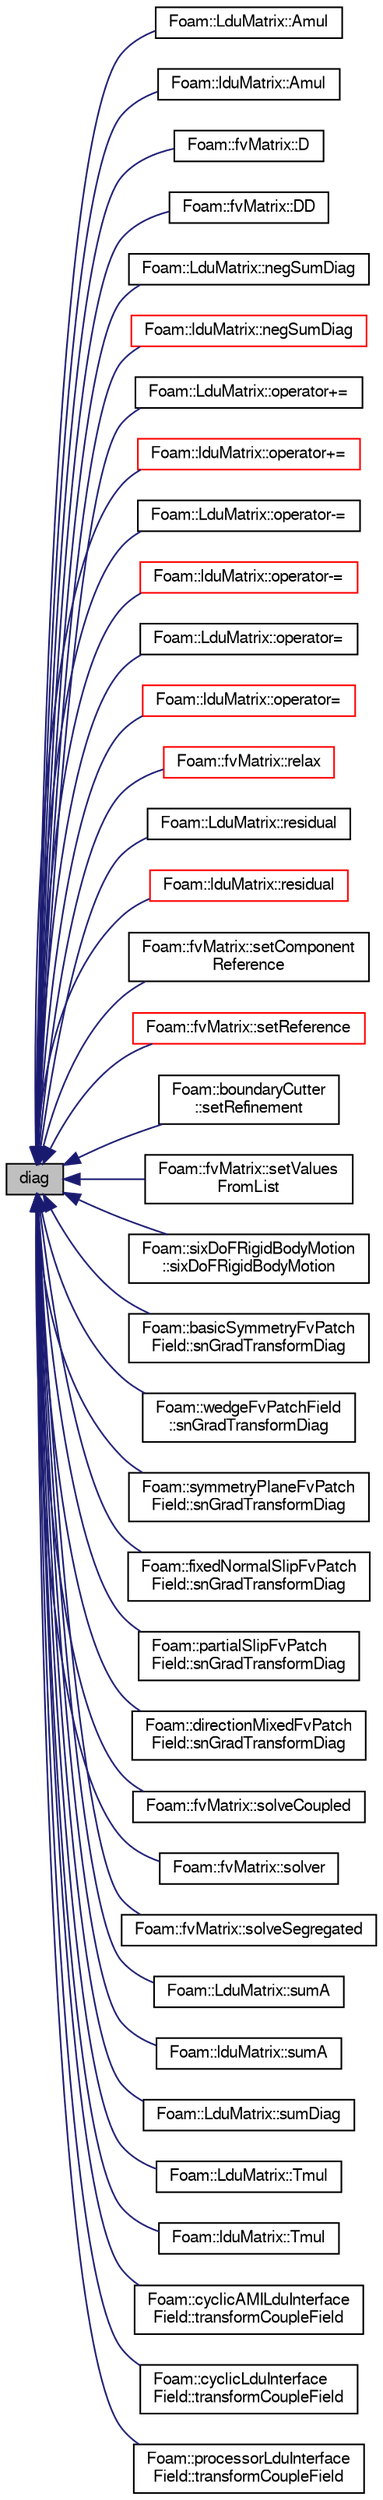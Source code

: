 digraph "diag"
{
  bgcolor="transparent";
  edge [fontname="FreeSans",fontsize="10",labelfontname="FreeSans",labelfontsize="10"];
  node [fontname="FreeSans",fontsize="10",shape=record];
  rankdir="LR";
  Node1 [label="diag",height=0.2,width=0.4,color="black", fillcolor="grey75", style="filled" fontcolor="black"];
  Node1 -> Node2 [dir="back",color="midnightblue",fontsize="10",style="solid",fontname="FreeSans"];
  Node2 [label="Foam::LduMatrix::Amul",height=0.2,width=0.4,color="black",URL="$a01246.html#a81dd19c1a558205dfb82faab2a2753c0",tooltip="Matrix multiplication. "];
  Node1 -> Node3 [dir="back",color="midnightblue",fontsize="10",style="solid",fontname="FreeSans"];
  Node3 [label="Foam::lduMatrix::Amul",height=0.2,width=0.4,color="black",URL="$a01245.html#a356332b0cbbd88cc1f4450fe79acc678",tooltip="Matrix multiplication with updated interfaces. "];
  Node1 -> Node4 [dir="back",color="midnightblue",fontsize="10",style="solid",fontname="FreeSans"];
  Node4 [label="Foam::fvMatrix::D",height=0.2,width=0.4,color="black",URL="$a00850.html#a7a81d5d6b991b817dd4dc96b498aa5c0",tooltip="Return the matrix scalar diagonal. "];
  Node1 -> Node5 [dir="back",color="midnightblue",fontsize="10",style="solid",fontname="FreeSans"];
  Node5 [label="Foam::fvMatrix::DD",height=0.2,width=0.4,color="black",URL="$a00850.html#a66380f6490cbf166be39cad0d992a8eb",tooltip="Return the matrix Type diagonal. "];
  Node1 -> Node6 [dir="back",color="midnightblue",fontsize="10",style="solid",fontname="FreeSans"];
  Node6 [label="Foam::LduMatrix::negSumDiag",height=0.2,width=0.4,color="black",URL="$a01246.html#a7ad351a572b04686613ec1f9650ad95c"];
  Node1 -> Node7 [dir="back",color="midnightblue",fontsize="10",style="solid",fontname="FreeSans"];
  Node7 [label="Foam::lduMatrix::negSumDiag",height=0.2,width=0.4,color="red",URL="$a01245.html#a7ad351a572b04686613ec1f9650ad95c"];
  Node1 -> Node8 [dir="back",color="midnightblue",fontsize="10",style="solid",fontname="FreeSans"];
  Node8 [label="Foam::LduMatrix::operator+=",height=0.2,width=0.4,color="black",URL="$a01246.html#a67cb5e721083def89a8775562081caeb"];
  Node1 -> Node9 [dir="back",color="midnightblue",fontsize="10",style="solid",fontname="FreeSans"];
  Node9 [label="Foam::lduMatrix::operator+=",height=0.2,width=0.4,color="red",URL="$a01245.html#aba4577bbc1ccadb63a82720d75378b4a"];
  Node1 -> Node10 [dir="back",color="midnightblue",fontsize="10",style="solid",fontname="FreeSans"];
  Node10 [label="Foam::LduMatrix::operator-=",height=0.2,width=0.4,color="black",URL="$a01246.html#ade231ee3b05d977629dbaeeb2c538dae"];
  Node1 -> Node11 [dir="back",color="midnightblue",fontsize="10",style="solid",fontname="FreeSans"];
  Node11 [label="Foam::lduMatrix::operator-=",height=0.2,width=0.4,color="red",URL="$a01245.html#ad74d793450215c8520bbee8e3084139d"];
  Node1 -> Node12 [dir="back",color="midnightblue",fontsize="10",style="solid",fontname="FreeSans"];
  Node12 [label="Foam::LduMatrix::operator=",height=0.2,width=0.4,color="black",URL="$a01246.html#a855e48a9b4e9d4ea44f93b8120b41905"];
  Node1 -> Node13 [dir="back",color="midnightblue",fontsize="10",style="solid",fontname="FreeSans"];
  Node13 [label="Foam::lduMatrix::operator=",height=0.2,width=0.4,color="red",URL="$a01245.html#a0ce71b9a590f3426bdfe3401df8df1fb"];
  Node1 -> Node14 [dir="back",color="midnightblue",fontsize="10",style="solid",fontname="FreeSans"];
  Node14 [label="Foam::fvMatrix::relax",height=0.2,width=0.4,color="red",URL="$a00850.html#a06343b944c91a56352ebf646011c212e",tooltip="Relax matrix (for steady-state solution). "];
  Node1 -> Node15 [dir="back",color="midnightblue",fontsize="10",style="solid",fontname="FreeSans"];
  Node15 [label="Foam::LduMatrix::residual",height=0.2,width=0.4,color="black",URL="$a01246.html#ad0a8c421e08313868d919c8600b40ac4"];
  Node1 -> Node16 [dir="back",color="midnightblue",fontsize="10",style="solid",fontname="FreeSans"];
  Node16 [label="Foam::lduMatrix::residual",height=0.2,width=0.4,color="red",URL="$a01245.html#a993f699d9efc5bc6a82b0c8b6e86c78a"];
  Node1 -> Node17 [dir="back",color="midnightblue",fontsize="10",style="solid",fontname="FreeSans"];
  Node17 [label="Foam::fvMatrix::setComponent\lReference",height=0.2,width=0.4,color="black",URL="$a00850.html#a98221dfccd28360ab97b358fdddde083",tooltip="Set reference level for a component of the solution. "];
  Node1 -> Node18 [dir="back",color="midnightblue",fontsize="10",style="solid",fontname="FreeSans"];
  Node18 [label="Foam::fvMatrix::setReference",height=0.2,width=0.4,color="red",URL="$a00850.html#a954c04bea3c4c0220047c21ca5e38763",tooltip="Set reference level for solution. "];
  Node1 -> Node19 [dir="back",color="midnightblue",fontsize="10",style="solid",fontname="FreeSans"];
  Node19 [label="Foam::boundaryCutter\l::setRefinement",height=0.2,width=0.4,color="black",URL="$a00141.html#ae6930353f029f71d7726d9992c9538f9",tooltip="Do actual cutting with cut description. Inserts mesh changes. "];
  Node1 -> Node20 [dir="back",color="midnightblue",fontsize="10",style="solid",fontname="FreeSans"];
  Node20 [label="Foam::fvMatrix::setValues\lFromList",height=0.2,width=0.4,color="black",URL="$a00850.html#ae2373f8bf20e55920fbe1157213a9858",tooltip="Set solution in given cells to the specified values. "];
  Node1 -> Node21 [dir="back",color="midnightblue",fontsize="10",style="solid",fontname="FreeSans"];
  Node21 [label="Foam::sixDoFRigidBodyMotion\l::sixDoFRigidBodyMotion",height=0.2,width=0.4,color="black",URL="$a02260.html#afaa54b33e7778659eee2b572e10012af",tooltip="Construct from constant and state dictionaries. "];
  Node1 -> Node22 [dir="back",color="midnightblue",fontsize="10",style="solid",fontname="FreeSans"];
  Node22 [label="Foam::basicSymmetryFvPatch\lField::snGradTransformDiag",height=0.2,width=0.4,color="black",URL="$a00113.html#a34aea5f8557ad4398ecbd1d9a04ee5df",tooltip="Return face-gradient transform diagonal. "];
  Node1 -> Node23 [dir="back",color="midnightblue",fontsize="10",style="solid",fontname="FreeSans"];
  Node23 [label="Foam::wedgeFvPatchField\l::snGradTransformDiag",height=0.2,width=0.4,color="black",URL="$a02782.html#a34aea5f8557ad4398ecbd1d9a04ee5df",tooltip="Return face-gradient transform diagonal. "];
  Node1 -> Node24 [dir="back",color="midnightblue",fontsize="10",style="solid",fontname="FreeSans"];
  Node24 [label="Foam::symmetryPlaneFvPatch\lField::snGradTransformDiag",height=0.2,width=0.4,color="black",URL="$a02459.html#a34aea5f8557ad4398ecbd1d9a04ee5df",tooltip="Return face-gradient transform diagonal. "];
  Node1 -> Node25 [dir="back",color="midnightblue",fontsize="10",style="solid",fontname="FreeSans"];
  Node25 [label="Foam::fixedNormalSlipFvPatch\lField::snGradTransformDiag",height=0.2,width=0.4,color="black",URL="$a00805.html#a34aea5f8557ad4398ecbd1d9a04ee5df",tooltip="Return face-gradient transform diagonal. "];
  Node1 -> Node26 [dir="back",color="midnightblue",fontsize="10",style="solid",fontname="FreeSans"];
  Node26 [label="Foam::partialSlipFvPatch\lField::snGradTransformDiag",height=0.2,width=0.4,color="black",URL="$a01723.html#a34aea5f8557ad4398ecbd1d9a04ee5df",tooltip="Return face-gradient transform diagonal. "];
  Node1 -> Node27 [dir="back",color="midnightblue",fontsize="10",style="solid",fontname="FreeSans"];
  Node27 [label="Foam::directionMixedFvPatch\lField::snGradTransformDiag",height=0.2,width=0.4,color="black",URL="$a00521.html#a34aea5f8557ad4398ecbd1d9a04ee5df",tooltip="Return face-gradient transform diagonal. "];
  Node1 -> Node28 [dir="back",color="midnightblue",fontsize="10",style="solid",fontname="FreeSans"];
  Node28 [label="Foam::fvMatrix::solveCoupled",height=0.2,width=0.4,color="black",URL="$a00850.html#a5daac6452de122aa2ce063b6b6c9533e",tooltip="Solve coupled returning the solution statistics. "];
  Node1 -> Node29 [dir="back",color="midnightblue",fontsize="10",style="solid",fontname="FreeSans"];
  Node29 [label="Foam::fvMatrix::solver",height=0.2,width=0.4,color="black",URL="$a00850.html#a2fd08b1a69b135af347fd79770631e25"];
  Node1 -> Node30 [dir="back",color="midnightblue",fontsize="10",style="solid",fontname="FreeSans"];
  Node30 [label="Foam::fvMatrix::solveSegregated",height=0.2,width=0.4,color="black",URL="$a00850.html#a8946f39b00e81fb5741058ddf6e05dbf",tooltip="Solve segregated returning the solution statistics. "];
  Node1 -> Node31 [dir="back",color="midnightblue",fontsize="10",style="solid",fontname="FreeSans"];
  Node31 [label="Foam::LduMatrix::sumA",height=0.2,width=0.4,color="black",URL="$a01246.html#ac9e3f97d156a133b7ab41858c14ab5e1",tooltip="Sum the coefficients on each row of the matrix. "];
  Node1 -> Node32 [dir="back",color="midnightblue",fontsize="10",style="solid",fontname="FreeSans"];
  Node32 [label="Foam::lduMatrix::sumA",height=0.2,width=0.4,color="black",URL="$a01245.html#a1ee2ed3984be5768ec28254acb84a35d",tooltip="Sum the coefficients on each row of the matrix. "];
  Node1 -> Node33 [dir="back",color="midnightblue",fontsize="10",style="solid",fontname="FreeSans"];
  Node33 [label="Foam::LduMatrix::sumDiag",height=0.2,width=0.4,color="black",URL="$a01246.html#a2034fb6b7d0fc02febd7b511e063d285"];
  Node1 -> Node34 [dir="back",color="midnightblue",fontsize="10",style="solid",fontname="FreeSans"];
  Node34 [label="Foam::LduMatrix::Tmul",height=0.2,width=0.4,color="black",URL="$a01246.html#ab5b1cedb80af6747065c4289346f9430",tooltip="Matrix transpose multiplication. "];
  Node1 -> Node35 [dir="back",color="midnightblue",fontsize="10",style="solid",fontname="FreeSans"];
  Node35 [label="Foam::lduMatrix::Tmul",height=0.2,width=0.4,color="black",URL="$a01245.html#a2600584c14747e45b037baf3a3c730a8",tooltip="Matrix transpose multiplication with updated interfaces. "];
  Node1 -> Node36 [dir="back",color="midnightblue",fontsize="10",style="solid",fontname="FreeSans"];
  Node36 [label="Foam::cyclicAMILduInterface\lField::transformCoupleField",height=0.2,width=0.4,color="black",URL="$a00450.html#aabf9d83d0d55b2c3ea7c991ce977cfbe",tooltip="Transform given patch internal field. "];
  Node1 -> Node37 [dir="back",color="midnightblue",fontsize="10",style="solid",fontname="FreeSans"];
  Node37 [label="Foam::cyclicLduInterface\lField::transformCoupleField",height=0.2,width=0.4,color="black",URL="$a00460.html#ac3eabbddb9916ed65e7b3eea819b4dfd",tooltip="Transform given patch component field. "];
  Node1 -> Node38 [dir="back",color="midnightblue",fontsize="10",style="solid",fontname="FreeSans"];
  Node38 [label="Foam::processorLduInterface\lField::transformCoupleField",height=0.2,width=0.4,color="black",URL="$a01934.html#ac3eabbddb9916ed65e7b3eea819b4dfd",tooltip="Transform given patch component field. "];
}
